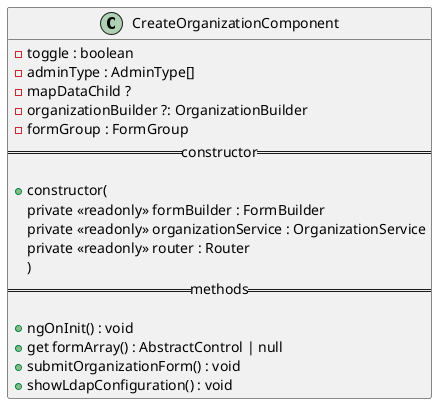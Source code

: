 @startuml CreateOrganizationComponent diagram
class CreateOrganizationComponent {
  - toggle : boolean
  - adminType : AdminType[]
  - mapDataChild ?
  - organizationBuilder ?: OrganizationBuilder
  - formGroup : FormGroup
  ==constructor==

  + constructor(
    private <<readonly>> formBuilder : FormBuilder
    private <<readonly>> organizationService : OrganizationService
    private <<readonly>> router : Router
  )
  ==methods==

  + ngOnInit() : void
  + get formArray() : AbstractControl | null
  + submitOrganizationForm() : void
  + showLdapConfiguration() : void
}
@enduml
